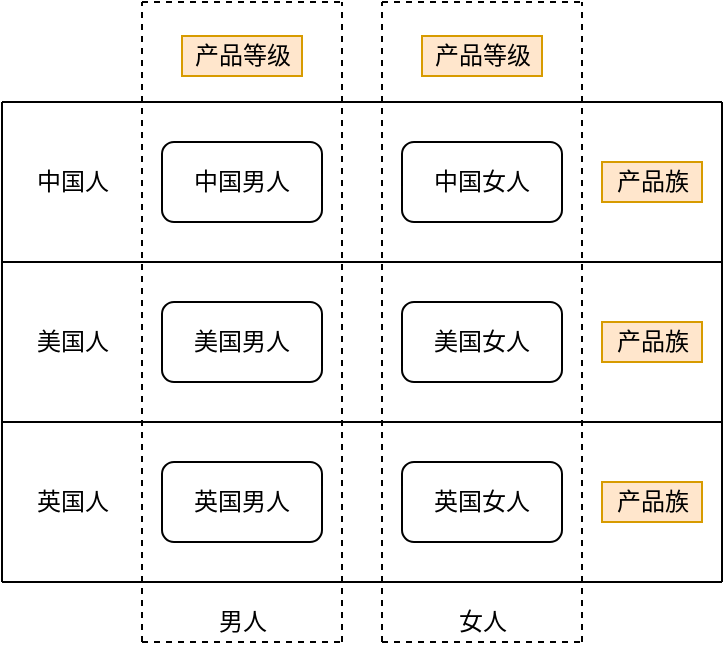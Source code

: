 <mxfile version="13.1.6" type="github">
  <diagram id="CRJVA2HOcljvkNcYuCD2" name="第 1 页">
    <mxGraphModel dx="1422" dy="771" grid="1" gridSize="10" guides="1" tooltips="1" connect="1" arrows="1" fold="1" page="1" pageScale="1" pageWidth="827" pageHeight="1169" math="0" shadow="0">
      <root>
        <mxCell id="0" />
        <mxCell id="1" parent="0" />
        <mxCell id="pKqgtVXRhoI8Ptj_Tdjm-1" value="英国男人" style="rounded=1;whiteSpace=wrap;html=1;" parent="1" vertex="1">
          <mxGeometry x="120" y="480" width="80" height="40" as="geometry" />
        </mxCell>
        <mxCell id="pKqgtVXRhoI8Ptj_Tdjm-2" value="美国男人" style="rounded=1;whiteSpace=wrap;html=1;" parent="1" vertex="1">
          <mxGeometry x="120" y="400" width="80" height="40" as="geometry" />
        </mxCell>
        <mxCell id="pKqgtVXRhoI8Ptj_Tdjm-3" value="中国男人" style="rounded=1;whiteSpace=wrap;html=1;" parent="1" vertex="1">
          <mxGeometry x="120" y="320" width="80" height="40" as="geometry" />
        </mxCell>
        <mxCell id="pKqgtVXRhoI8Ptj_Tdjm-4" value="英国女人" style="rounded=1;whiteSpace=wrap;html=1;" parent="1" vertex="1">
          <mxGeometry x="240" y="480" width="80" height="40" as="geometry" />
        </mxCell>
        <mxCell id="pKqgtVXRhoI8Ptj_Tdjm-5" value="美国女人" style="rounded=1;whiteSpace=wrap;html=1;" parent="1" vertex="1">
          <mxGeometry x="240" y="400" width="80" height="40" as="geometry" />
        </mxCell>
        <mxCell id="pKqgtVXRhoI8Ptj_Tdjm-6" value="中国女人" style="rounded=1;whiteSpace=wrap;html=1;" parent="1" vertex="1">
          <mxGeometry x="240" y="320" width="80" height="40" as="geometry" />
        </mxCell>
        <mxCell id="pKqgtVXRhoI8Ptj_Tdjm-8" value="" style="endArrow=none;dashed=1;html=1;" parent="1" edge="1">
          <mxGeometry width="50" height="50" relative="1" as="geometry">
            <mxPoint x="110" y="570" as="sourcePoint" />
            <mxPoint x="110" y="250" as="targetPoint" />
          </mxGeometry>
        </mxCell>
        <mxCell id="pKqgtVXRhoI8Ptj_Tdjm-9" value="" style="endArrow=none;dashed=1;html=1;" parent="1" edge="1">
          <mxGeometry width="50" height="50" relative="1" as="geometry">
            <mxPoint x="110" y="250" as="sourcePoint" />
            <mxPoint x="210" y="250" as="targetPoint" />
          </mxGeometry>
        </mxCell>
        <mxCell id="pKqgtVXRhoI8Ptj_Tdjm-10" value="" style="endArrow=none;dashed=1;html=1;" parent="1" edge="1">
          <mxGeometry width="50" height="50" relative="1" as="geometry">
            <mxPoint x="210" y="570" as="sourcePoint" />
            <mxPoint x="210" y="250" as="targetPoint" />
          </mxGeometry>
        </mxCell>
        <mxCell id="pKqgtVXRhoI8Ptj_Tdjm-11" value="" style="endArrow=none;dashed=1;html=1;" parent="1" edge="1">
          <mxGeometry width="50" height="50" relative="1" as="geometry">
            <mxPoint x="110" y="570" as="sourcePoint" />
            <mxPoint x="210" y="570" as="targetPoint" />
          </mxGeometry>
        </mxCell>
        <mxCell id="pKqgtVXRhoI8Ptj_Tdjm-12" value="" style="endArrow=none;dashed=1;html=1;" parent="1" edge="1">
          <mxGeometry width="50" height="50" relative="1" as="geometry">
            <mxPoint x="230" y="250" as="sourcePoint" />
            <mxPoint x="330" y="250" as="targetPoint" />
          </mxGeometry>
        </mxCell>
        <mxCell id="pKqgtVXRhoI8Ptj_Tdjm-13" value="" style="endArrow=none;dashed=1;html=1;" parent="1" edge="1">
          <mxGeometry width="50" height="50" relative="1" as="geometry">
            <mxPoint x="230" y="570" as="sourcePoint" />
            <mxPoint x="230" y="250" as="targetPoint" />
          </mxGeometry>
        </mxCell>
        <mxCell id="pKqgtVXRhoI8Ptj_Tdjm-14" value="" style="endArrow=none;dashed=1;html=1;" parent="1" edge="1">
          <mxGeometry width="50" height="50" relative="1" as="geometry">
            <mxPoint x="330" y="570" as="sourcePoint" />
            <mxPoint x="330" y="250" as="targetPoint" />
          </mxGeometry>
        </mxCell>
        <mxCell id="pKqgtVXRhoI8Ptj_Tdjm-16" value="" style="endArrow=none;dashed=1;html=1;" parent="1" edge="1">
          <mxGeometry width="50" height="50" relative="1" as="geometry">
            <mxPoint x="230" y="570" as="sourcePoint" />
            <mxPoint x="330" y="570" as="targetPoint" />
          </mxGeometry>
        </mxCell>
        <mxCell id="pKqgtVXRhoI8Ptj_Tdjm-17" value="产品等级" style="text;html=1;align=center;verticalAlign=middle;resizable=0;points=[];autosize=1;fillColor=#ffe6cc;strokeColor=#d79b00;" parent="1" vertex="1">
          <mxGeometry x="130" y="267" width="60" height="20" as="geometry" />
        </mxCell>
        <mxCell id="pKqgtVXRhoI8Ptj_Tdjm-18" value="产品等级" style="text;html=1;align=center;verticalAlign=middle;resizable=0;points=[];autosize=1;fillColor=#ffe6cc;strokeColor=#d79b00;" parent="1" vertex="1">
          <mxGeometry x="250" y="267" width="60" height="20" as="geometry" />
        </mxCell>
        <mxCell id="pKqgtVXRhoI8Ptj_Tdjm-19" value="" style="endArrow=none;html=1;" parent="1" edge="1">
          <mxGeometry width="50" height="50" relative="1" as="geometry">
            <mxPoint x="40" y="300" as="sourcePoint" />
            <mxPoint x="400" y="300" as="targetPoint" />
          </mxGeometry>
        </mxCell>
        <mxCell id="pKqgtVXRhoI8Ptj_Tdjm-20" value="" style="endArrow=none;html=1;" parent="1" edge="1">
          <mxGeometry width="50" height="50" relative="1" as="geometry">
            <mxPoint x="40" y="380" as="sourcePoint" />
            <mxPoint x="400" y="380" as="targetPoint" />
          </mxGeometry>
        </mxCell>
        <mxCell id="pKqgtVXRhoI8Ptj_Tdjm-21" value="" style="endArrow=none;html=1;" parent="1" edge="1">
          <mxGeometry width="50" height="50" relative="1" as="geometry">
            <mxPoint x="40" y="460" as="sourcePoint" />
            <mxPoint x="400" y="460" as="targetPoint" />
          </mxGeometry>
        </mxCell>
        <mxCell id="pKqgtVXRhoI8Ptj_Tdjm-22" value="" style="endArrow=none;html=1;" parent="1" edge="1">
          <mxGeometry width="50" height="50" relative="1" as="geometry">
            <mxPoint x="40" y="540" as="sourcePoint" />
            <mxPoint x="400" y="540" as="targetPoint" />
          </mxGeometry>
        </mxCell>
        <mxCell id="pKqgtVXRhoI8Ptj_Tdjm-23" value="" style="endArrow=none;html=1;" parent="1" edge="1">
          <mxGeometry width="50" height="50" relative="1" as="geometry">
            <mxPoint x="400" y="540" as="sourcePoint" />
            <mxPoint x="400" y="300" as="targetPoint" />
          </mxGeometry>
        </mxCell>
        <mxCell id="pKqgtVXRhoI8Ptj_Tdjm-24" value="" style="endArrow=none;html=1;" parent="1" edge="1">
          <mxGeometry width="50" height="50" relative="1" as="geometry">
            <mxPoint x="40" y="540" as="sourcePoint" />
            <mxPoint x="40" y="300" as="targetPoint" />
          </mxGeometry>
        </mxCell>
        <mxCell id="pKqgtVXRhoI8Ptj_Tdjm-25" value="产品族" style="text;html=1;align=center;verticalAlign=middle;resizable=0;points=[];autosize=1;fillColor=#ffe6cc;strokeColor=#d79b00;" parent="1" vertex="1">
          <mxGeometry x="340" y="330" width="50" height="20" as="geometry" />
        </mxCell>
        <mxCell id="pKqgtVXRhoI8Ptj_Tdjm-26" value="产品族" style="text;html=1;align=center;verticalAlign=middle;resizable=0;points=[];autosize=1;fillColor=#ffe6cc;strokeColor=#d79b00;" parent="1" vertex="1">
          <mxGeometry x="340" y="490" width="50" height="20" as="geometry" />
        </mxCell>
        <mxCell id="pKqgtVXRhoI8Ptj_Tdjm-27" value="产品族" style="text;html=1;align=center;verticalAlign=middle;resizable=0;points=[];autosize=1;fillColor=#ffe6cc;strokeColor=#d79b00;" parent="1" vertex="1">
          <mxGeometry x="340" y="410" width="50" height="20" as="geometry" />
        </mxCell>
        <mxCell id="pKqgtVXRhoI8Ptj_Tdjm-28" value="中国人" style="text;html=1;align=center;verticalAlign=middle;resizable=0;points=[];autosize=1;" parent="1" vertex="1">
          <mxGeometry x="50" y="330" width="50" height="20" as="geometry" />
        </mxCell>
        <mxCell id="pKqgtVXRhoI8Ptj_Tdjm-29" value="美国人" style="text;html=1;align=center;verticalAlign=middle;resizable=0;points=[];autosize=1;" parent="1" vertex="1">
          <mxGeometry x="50" y="410" width="50" height="20" as="geometry" />
        </mxCell>
        <mxCell id="pKqgtVXRhoI8Ptj_Tdjm-30" value="英国人" style="text;html=1;align=center;verticalAlign=middle;resizable=0;points=[];autosize=1;" parent="1" vertex="1">
          <mxGeometry x="50" y="490" width="50" height="20" as="geometry" />
        </mxCell>
        <mxCell id="pKqgtVXRhoI8Ptj_Tdjm-31" value="男人" style="text;html=1;align=center;verticalAlign=middle;resizable=0;points=[];autosize=1;" parent="1" vertex="1">
          <mxGeometry x="140" y="550" width="40" height="20" as="geometry" />
        </mxCell>
        <mxCell id="pKqgtVXRhoI8Ptj_Tdjm-32" value="女人" style="text;html=1;align=center;verticalAlign=middle;resizable=0;points=[];autosize=1;" parent="1" vertex="1">
          <mxGeometry x="260" y="550" width="40" height="20" as="geometry" />
        </mxCell>
      </root>
    </mxGraphModel>
  </diagram>
</mxfile>
